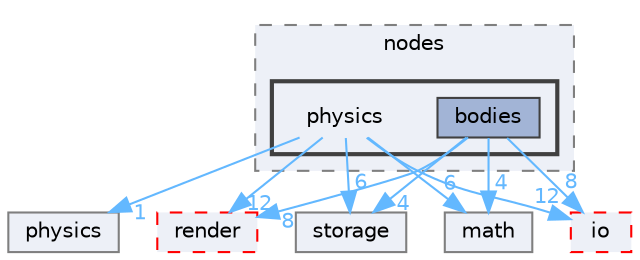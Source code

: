 digraph "src/classes/nodes/physics"
{
 // LATEX_PDF_SIZE
  bgcolor="transparent";
  edge [fontname=Helvetica,fontsize=10,labelfontname=Helvetica,labelfontsize=10];
  node [fontname=Helvetica,fontsize=10,shape=box,height=0.2,width=0.4];
  compound=true
  subgraph clusterdir_27d2482428742dd719ba843f58f9643f {
    graph [ bgcolor="#edf0f7", pencolor="grey50", label="nodes", fontname=Helvetica,fontsize=10 style="filled,dashed", URL="dir_27d2482428742dd719ba843f58f9643f.html",tooltip=""]
  subgraph clusterdir_5f7004c4d7b64413b965d15675669cf1 {
    graph [ bgcolor="#edf0f7", pencolor="grey25", label="", fontname=Helvetica,fontsize=10 style="filled,bold", URL="dir_5f7004c4d7b64413b965d15675669cf1.html",tooltip=""]
    dir_5f7004c4d7b64413b965d15675669cf1 [shape=plaintext, label="physics"];
  dir_fd485f760523b7877acfcfb7d639f80b [label="bodies", fillcolor="#a2b4d6", color="grey25", style="filled", URL="dir_fd485f760523b7877acfcfb7d639f80b.html",tooltip=""];
  }
  }
  dir_452baf35e1d7639c9f2a5ece4ec85855 [label="storage", fillcolor="#edf0f7", color="grey50", style="filled", URL="dir_452baf35e1d7639c9f2a5ece4ec85855.html",tooltip=""];
  dir_8250e12e5a19acb8ece30f1703b6dc16 [label="physics", fillcolor="#edf0f7", color="grey50", style="filled", URL="dir_8250e12e5a19acb8ece30f1703b6dc16.html",tooltip=""];
  dir_ae9a93452e2a84339148a16bcf2eb561 [label="math", fillcolor="#edf0f7", color="grey50", style="filled", URL="dir_ae9a93452e2a84339148a16bcf2eb561.html",tooltip=""];
  dir_c184e51c84f2c3f0345bbc8a0d75d3e1 [label="io", fillcolor="#edf0f7", color="red", style="filled,dashed", URL="dir_c184e51c84f2c3f0345bbc8a0d75d3e1.html",tooltip=""];
  dir_e488ee1cea97fb16abdb5ccc78d2123b [label="render", fillcolor="#edf0f7", color="red", style="filled,dashed", URL="dir_e488ee1cea97fb16abdb5ccc78d2123b.html",tooltip=""];
  dir_5f7004c4d7b64413b965d15675669cf1->dir_452baf35e1d7639c9f2a5ece4ec85855 [headlabel="6", labeldistance=1.5 headhref="dir_000014_000022.html" href="dir_000014_000022.html" color="steelblue1" fontcolor="steelblue1"];
  dir_5f7004c4d7b64413b965d15675669cf1->dir_8250e12e5a19acb8ece30f1703b6dc16 [headlabel="1", labeldistance=1.5 headhref="dir_000014_000015.html" href="dir_000014_000015.html" color="steelblue1" fontcolor="steelblue1"];
  dir_5f7004c4d7b64413b965d15675669cf1->dir_ae9a93452e2a84339148a16bcf2eb561 [headlabel="6", labeldistance=1.5 headhref="dir_000014_000011.html" href="dir_000014_000011.html" color="steelblue1" fontcolor="steelblue1"];
  dir_5f7004c4d7b64413b965d15675669cf1->dir_c184e51c84f2c3f0345bbc8a0d75d3e1 [headlabel="12", labeldistance=1.5 headhref="dir_000014_000008.html" href="dir_000014_000008.html" color="steelblue1" fontcolor="steelblue1"];
  dir_5f7004c4d7b64413b965d15675669cf1->dir_e488ee1cea97fb16abdb5ccc78d2123b [headlabel="12", labeldistance=1.5 headhref="dir_000014_000017.html" href="dir_000014_000017.html" color="steelblue1" fontcolor="steelblue1"];
  dir_fd485f760523b7877acfcfb7d639f80b->dir_452baf35e1d7639c9f2a5ece4ec85855 [headlabel="4", labeldistance=1.5 headhref="dir_000000_000022.html" href="dir_000000_000022.html" color="steelblue1" fontcolor="steelblue1"];
  dir_fd485f760523b7877acfcfb7d639f80b->dir_ae9a93452e2a84339148a16bcf2eb561 [headlabel="4", labeldistance=1.5 headhref="dir_000000_000011.html" href="dir_000000_000011.html" color="steelblue1" fontcolor="steelblue1"];
  dir_fd485f760523b7877acfcfb7d639f80b->dir_c184e51c84f2c3f0345bbc8a0d75d3e1 [headlabel="8", labeldistance=1.5 headhref="dir_000000_000008.html" href="dir_000000_000008.html" color="steelblue1" fontcolor="steelblue1"];
  dir_fd485f760523b7877acfcfb7d639f80b->dir_e488ee1cea97fb16abdb5ccc78d2123b [headlabel="8", labeldistance=1.5 headhref="dir_000000_000017.html" href="dir_000000_000017.html" color="steelblue1" fontcolor="steelblue1"];
}
